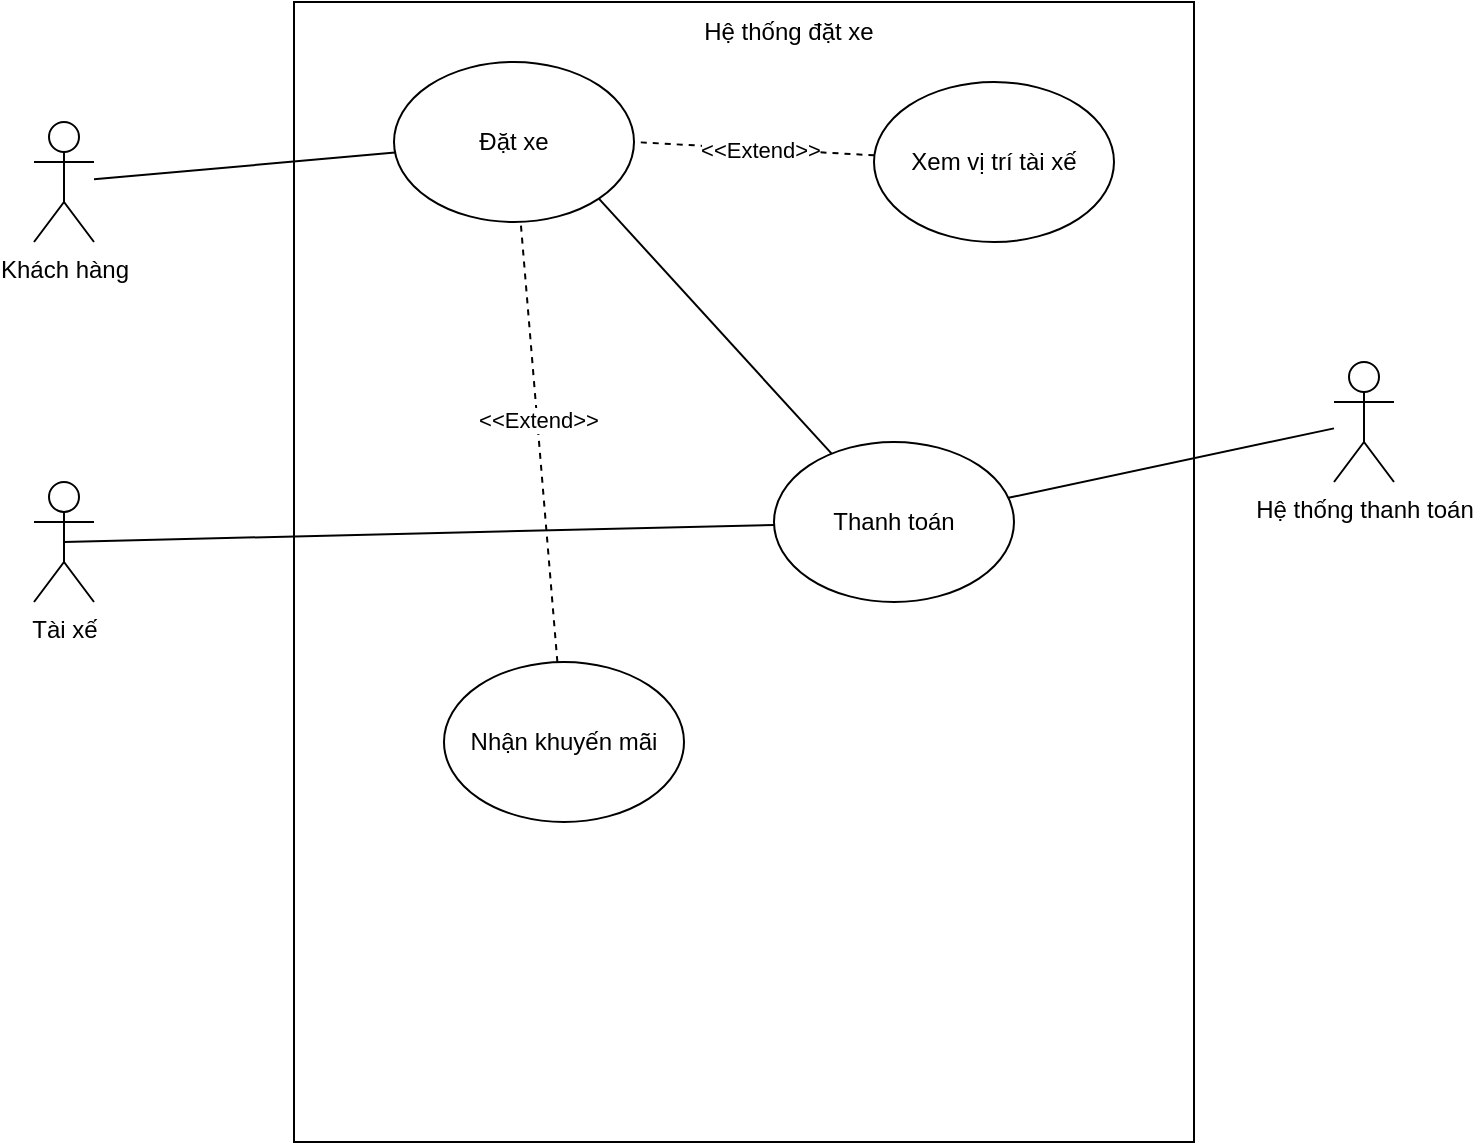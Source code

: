 <mxfile version="28.2.8">
  <diagram name="Page-1" id="3rr8zd-kUJtvjhBN6Oir">
    <mxGraphModel dx="2084" dy="1148" grid="1" gridSize="10" guides="1" tooltips="1" connect="1" arrows="1" fold="1" page="1" pageScale="1" pageWidth="850" pageHeight="1100" math="0" shadow="0">
      <root>
        <mxCell id="0" />
        <mxCell id="1" parent="0" />
        <mxCell id="PY__qjqev0msR3YaQkG4-200" value="Khách hàng" style="shape=umlActor;verticalLabelPosition=bottom;verticalAlign=top;html=1;outlineConnect=0;" parent="1" vertex="1">
          <mxGeometry x="70" y="270" width="30" height="60" as="geometry" />
        </mxCell>
        <mxCell id="PY__qjqev0msR3YaQkG4-201" value="Tài xế" style="shape=umlActor;verticalLabelPosition=bottom;verticalAlign=top;html=1;outlineConnect=0;" parent="1" vertex="1">
          <mxGeometry x="70" y="450" width="30" height="60" as="geometry" />
        </mxCell>
        <mxCell id="PY__qjqev0msR3YaQkG4-202" value="" style="rounded=0;whiteSpace=wrap;html=1;" parent="1" vertex="1">
          <mxGeometry x="200" y="210" width="450" height="570" as="geometry" />
        </mxCell>
        <mxCell id="PY__qjqev0msR3YaQkG4-203" value="Xem vị trí tài xế" style="ellipse;whiteSpace=wrap;html=1;" parent="1" vertex="1">
          <mxGeometry x="490" y="250" width="120" height="80" as="geometry" />
        </mxCell>
        <mxCell id="PY__qjqev0msR3YaQkG4-204" value="Đặt xe" style="ellipse;whiteSpace=wrap;html=1;" parent="1" vertex="1">
          <mxGeometry x="250" y="240" width="120" height="80" as="geometry" />
        </mxCell>
        <mxCell id="PY__qjqev0msR3YaQkG4-205" value="Thanh toán" style="ellipse;whiteSpace=wrap;html=1;" parent="1" vertex="1">
          <mxGeometry x="440" y="430" width="120" height="80" as="geometry" />
        </mxCell>
        <mxCell id="PY__qjqev0msR3YaQkG4-206" value="Nhận khuyến mãi" style="ellipse;whiteSpace=wrap;html=1;" parent="1" vertex="1">
          <mxGeometry x="275" y="540" width="120" height="80" as="geometry" />
        </mxCell>
        <mxCell id="PY__qjqev0msR3YaQkG4-207" value="Hệ thống thanh toán" style="shape=umlActor;verticalLabelPosition=bottom;verticalAlign=top;html=1;outlineConnect=0;" parent="1" vertex="1">
          <mxGeometry x="720" y="390" width="30" height="60" as="geometry" />
        </mxCell>
        <mxCell id="PY__qjqev0msR3YaQkG4-208" value="" style="endArrow=none;html=1;" parent="1" source="PY__qjqev0msR3YaQkG4-200" target="PY__qjqev0msR3YaQkG4-204" edge="1">
          <mxGeometry width="50" height="50" relative="1" as="geometry" />
        </mxCell>
        <mxCell id="PY__qjqev0msR3YaQkG4-210" value="" style="endArrow=none;html=1;" parent="1" source="PY__qjqev0msR3YaQkG4-205" target="PY__qjqev0msR3YaQkG4-207" edge="1">
          <mxGeometry width="50" height="50" relative="1" as="geometry" />
        </mxCell>
        <mxCell id="PY__qjqev0msR3YaQkG4-212" value="Hệ thống đặt xe" style="text;html=1;align=center;verticalAlign=middle;whiteSpace=wrap;rounded=0;" parent="1" vertex="1">
          <mxGeometry x="395" y="210" width="105" height="30" as="geometry" />
        </mxCell>
        <mxCell id="PY__qjqev0msR3YaQkG4-214" value="" style="endArrow=none;html=1;rounded=0;entryX=0.5;entryY=0.5;entryDx=0;entryDy=0;entryPerimeter=0;" parent="1" source="PY__qjqev0msR3YaQkG4-205" target="PY__qjqev0msR3YaQkG4-201" edge="1">
          <mxGeometry width="50" height="50" relative="1" as="geometry">
            <mxPoint x="430" y="570" as="sourcePoint" />
            <mxPoint x="480" y="520" as="targetPoint" />
          </mxGeometry>
        </mxCell>
        <mxCell id="PY__qjqev0msR3YaQkG4-216" value="" style="endArrow=none;dashed=1;html=1;rounded=0;" parent="1" source="PY__qjqev0msR3YaQkG4-206" target="PY__qjqev0msR3YaQkG4-204" edge="1">
          <mxGeometry width="50" height="50" relative="1" as="geometry">
            <mxPoint x="430" y="570" as="sourcePoint" />
            <mxPoint x="480" y="520" as="targetPoint" />
          </mxGeometry>
        </mxCell>
        <mxCell id="PY__qjqev0msR3YaQkG4-220" value="&amp;lt;&amp;lt;Extend&amp;gt;&amp;gt;" style="edgeLabel;html=1;align=center;verticalAlign=middle;resizable=0;points=[];" parent="PY__qjqev0msR3YaQkG4-216" vertex="1" connectable="0">
          <mxGeometry x="0.1" y="-1" relative="1" as="geometry">
            <mxPoint x="-1" as="offset" />
          </mxGeometry>
        </mxCell>
        <mxCell id="PY__qjqev0msR3YaQkG4-217" value="" style="endArrow=none;dashed=1;html=1;rounded=0;entryX=1;entryY=0.5;entryDx=0;entryDy=0;" parent="1" source="PY__qjqev0msR3YaQkG4-203" target="PY__qjqev0msR3YaQkG4-204" edge="1">
          <mxGeometry width="50" height="50" relative="1" as="geometry">
            <mxPoint x="430" y="570" as="sourcePoint" />
            <mxPoint x="480" y="520" as="targetPoint" />
          </mxGeometry>
        </mxCell>
        <mxCell id="PY__qjqev0msR3YaQkG4-219" value="&amp;lt;&amp;lt;Extend&amp;gt;&amp;gt;" style="edgeLabel;html=1;align=center;verticalAlign=middle;resizable=0;points=[];" parent="PY__qjqev0msR3YaQkG4-217" vertex="1" connectable="0">
          <mxGeometry x="-0.043" relative="1" as="geometry">
            <mxPoint as="offset" />
          </mxGeometry>
        </mxCell>
        <mxCell id="PY__qjqev0msR3YaQkG4-218" value="" style="endArrow=none;html=1;rounded=0;entryX=1;entryY=1;entryDx=0;entryDy=0;" parent="1" source="PY__qjqev0msR3YaQkG4-205" target="PY__qjqev0msR3YaQkG4-204" edge="1">
          <mxGeometry width="50" height="50" relative="1" as="geometry">
            <mxPoint x="430" y="570" as="sourcePoint" />
            <mxPoint x="480" y="520" as="targetPoint" />
          </mxGeometry>
        </mxCell>
      </root>
    </mxGraphModel>
  </diagram>
</mxfile>
